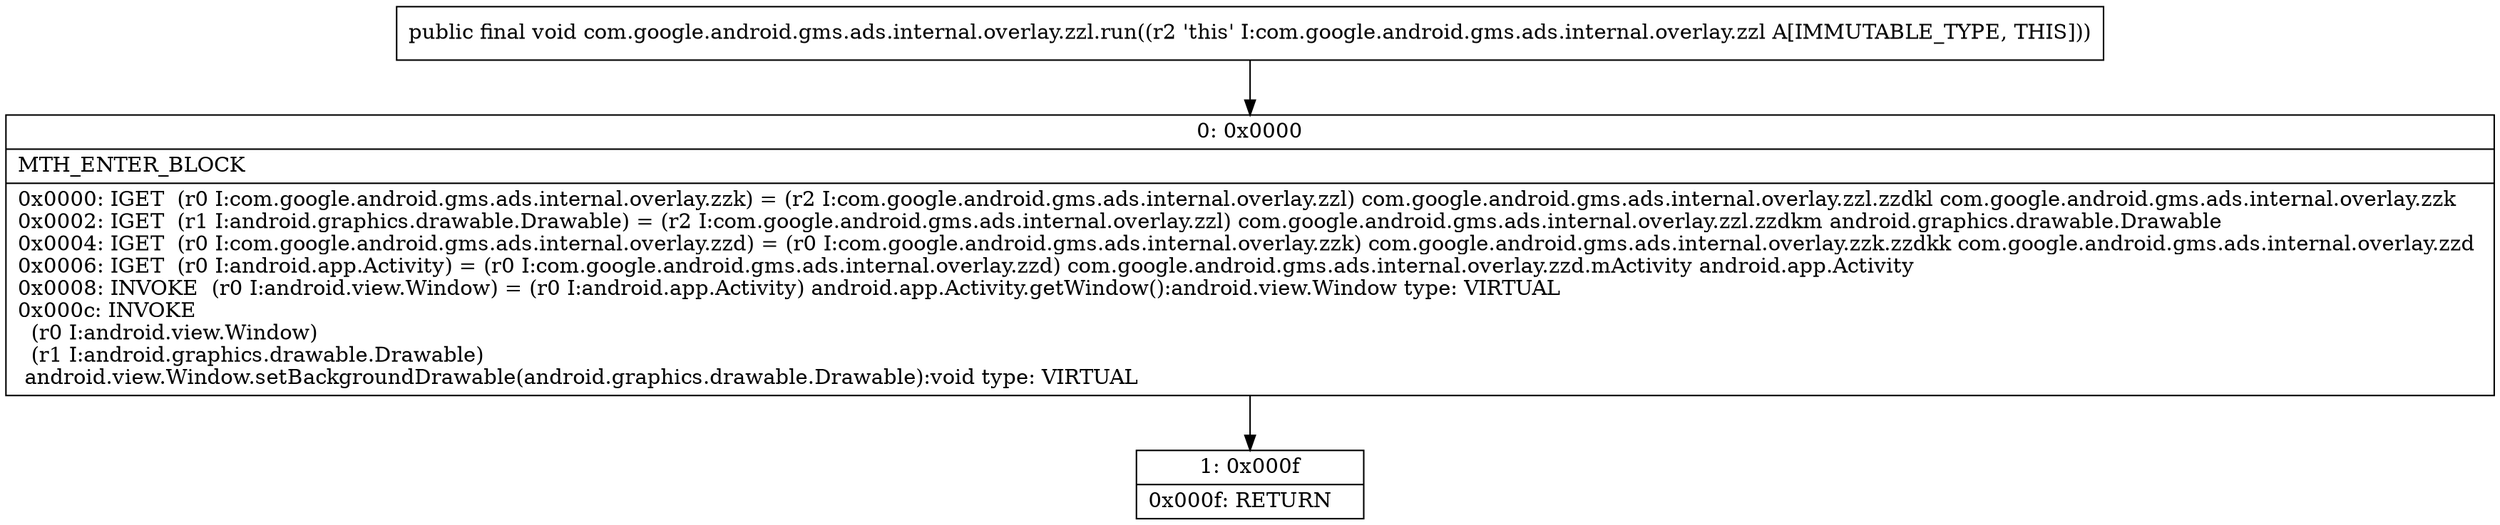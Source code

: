 digraph "CFG forcom.google.android.gms.ads.internal.overlay.zzl.run()V" {
Node_0 [shape=record,label="{0\:\ 0x0000|MTH_ENTER_BLOCK\l|0x0000: IGET  (r0 I:com.google.android.gms.ads.internal.overlay.zzk) = (r2 I:com.google.android.gms.ads.internal.overlay.zzl) com.google.android.gms.ads.internal.overlay.zzl.zzdkl com.google.android.gms.ads.internal.overlay.zzk \l0x0002: IGET  (r1 I:android.graphics.drawable.Drawable) = (r2 I:com.google.android.gms.ads.internal.overlay.zzl) com.google.android.gms.ads.internal.overlay.zzl.zzdkm android.graphics.drawable.Drawable \l0x0004: IGET  (r0 I:com.google.android.gms.ads.internal.overlay.zzd) = (r0 I:com.google.android.gms.ads.internal.overlay.zzk) com.google.android.gms.ads.internal.overlay.zzk.zzdkk com.google.android.gms.ads.internal.overlay.zzd \l0x0006: IGET  (r0 I:android.app.Activity) = (r0 I:com.google.android.gms.ads.internal.overlay.zzd) com.google.android.gms.ads.internal.overlay.zzd.mActivity android.app.Activity \l0x0008: INVOKE  (r0 I:android.view.Window) = (r0 I:android.app.Activity) android.app.Activity.getWindow():android.view.Window type: VIRTUAL \l0x000c: INVOKE  \l  (r0 I:android.view.Window)\l  (r1 I:android.graphics.drawable.Drawable)\l android.view.Window.setBackgroundDrawable(android.graphics.drawable.Drawable):void type: VIRTUAL \l}"];
Node_1 [shape=record,label="{1\:\ 0x000f|0x000f: RETURN   \l}"];
MethodNode[shape=record,label="{public final void com.google.android.gms.ads.internal.overlay.zzl.run((r2 'this' I:com.google.android.gms.ads.internal.overlay.zzl A[IMMUTABLE_TYPE, THIS])) }"];
MethodNode -> Node_0;
Node_0 -> Node_1;
}

